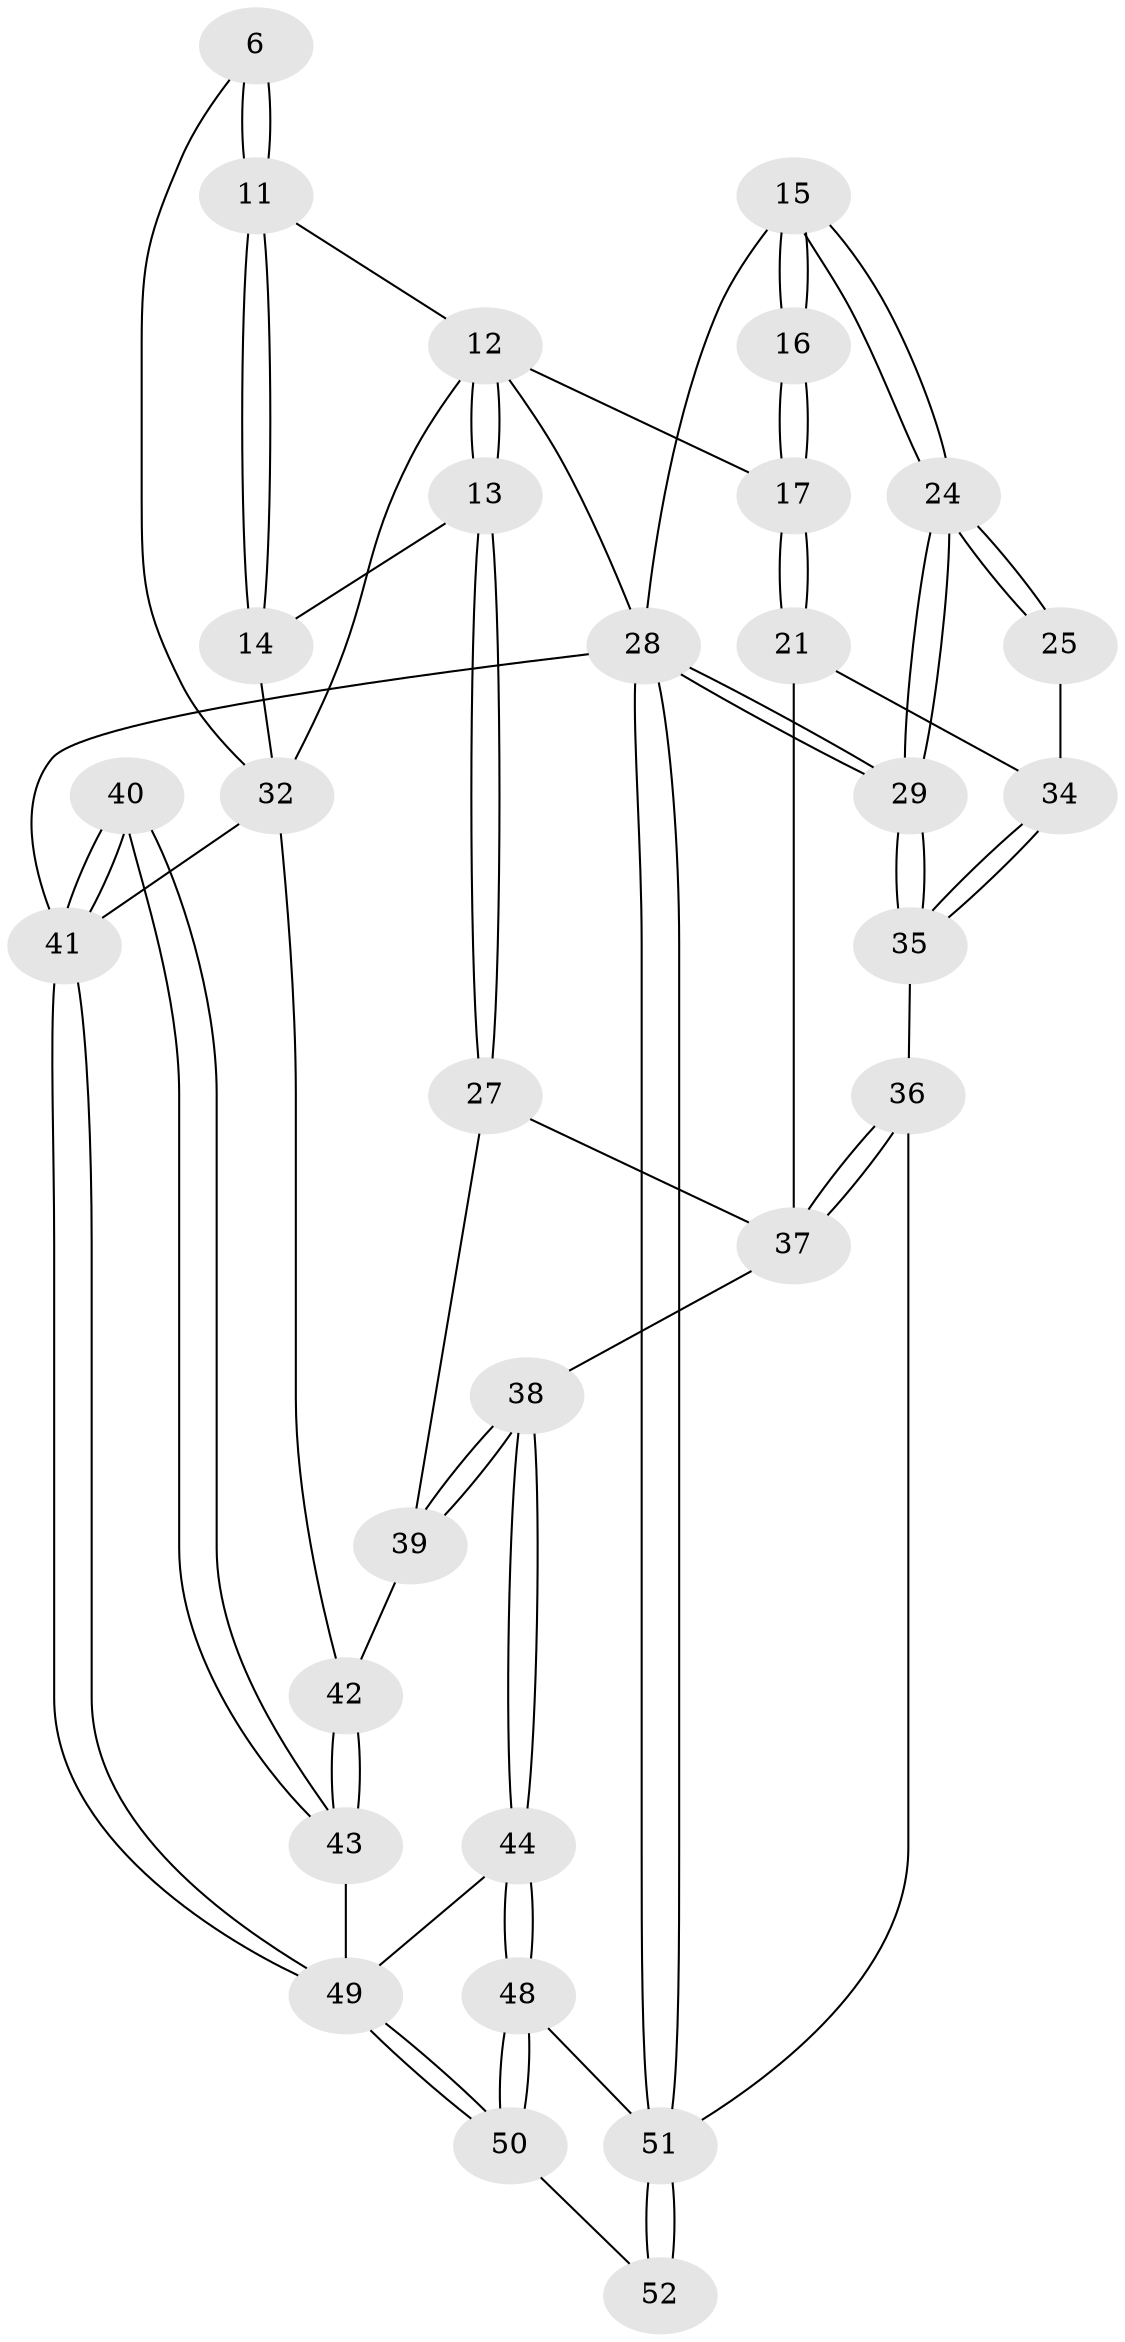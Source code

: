 // original degree distribution, {3: 0.057692307692307696, 4: 0.19230769230769232, 5: 0.5576923076923077, 6: 0.19230769230769232}
// Generated by graph-tools (version 1.1) at 2025/05/03/04/25 22:05:11]
// undirected, 31 vertices, 74 edges
graph export_dot {
graph [start="1"]
  node [color=gray90,style=filled];
  6 [pos="+0.15947855806657885+0.14272124220008212"];
  11 [pos="+0.25601273840683003+0.1564706736789568",super="+2+1"];
  12 [pos="+0.5169505552539605+0.16976007433839985",super="+5"];
  13 [pos="+0.3249880179041546+0.2915069150572922"];
  14 [pos="+0.32491055398514845+0.2914529801967237"];
  15 [pos="+1+0"];
  16 [pos="+0.8420474515646528+0.1165792520634899"];
  17 [pos="+0.6165848989065719+0.2512787688004442"];
  21 [pos="+0.6181660360859687+0.3365700672039292"];
  24 [pos="+1+0.3876404233707199"];
  25 [pos="+0.874153131416651+0.41848739699909104"];
  27 [pos="+0.34065624108804815+0.34850719672346264"];
  28 [pos="+1+1",super="+9"];
  29 [pos="+1+0.8663349359328262"];
  32 [pos="+0.04829915781798518+0.42756911630082367",super="+20+18+8"];
  34 [pos="+0.8178123605718047+0.457885093703428",super="+23"];
  35 [pos="+0.7645339176943311+0.6332128158620774"];
  36 [pos="+0.6166747639427009+0.6481611500101402"];
  37 [pos="+0.5470476324230304+0.5306515780653338",super="+26"];
  38 [pos="+0.3314698941152415+0.5683168698830011"];
  39 [pos="+0.28659018395043767+0.5178567257135237",super="+30"];
  40 [pos="+0+0.6513548070563189"];
  41 [pos="+0+1",super="+10+33"];
  42 [pos="+0.1794421969905008+0.5219753111501952",super="+31"];
  43 [pos="+0.1700533303222752+0.6108680148600796"];
  44 [pos="+0.3107130667106972+0.6563152136208684"];
  48 [pos="+0.4559099669317476+0.7689533659575867"];
  49 [pos="+0.011312662359617896+1",super="+45"];
  50 [pos="+0.12346265486097224+1"];
  51 [pos="+0.8701812654947958+1",super="+46+47"];
  52 [pos="+0.5042899559400885+1"];
  6 -- 11 [weight=2];
  6 -- 11;
  6 -- 32;
  11 -- 14;
  11 -- 14;
  11 -- 12;
  12 -- 13;
  12 -- 13;
  12 -- 17;
  12 -- 32;
  12 -- 28;
  13 -- 14;
  13 -- 27;
  13 -- 27;
  14 -- 32;
  15 -- 16;
  15 -- 16;
  15 -- 24;
  15 -- 24;
  15 -- 28;
  16 -- 17;
  16 -- 17;
  17 -- 21;
  17 -- 21;
  21 -- 34;
  21 -- 37;
  24 -- 25;
  24 -- 25;
  24 -- 29;
  24 -- 29;
  25 -- 34 [weight=2];
  27 -- 37;
  27 -- 39;
  28 -- 29;
  28 -- 29;
  28 -- 51;
  28 -- 51;
  28 -- 41 [weight=2];
  29 -- 35;
  29 -- 35;
  32 -- 41 [weight=3];
  32 -- 42;
  34 -- 35;
  34 -- 35;
  35 -- 36;
  36 -- 37;
  36 -- 37;
  36 -- 51;
  37 -- 38;
  38 -- 39;
  38 -- 39;
  38 -- 44;
  38 -- 44;
  39 -- 42 [weight=2];
  40 -- 41 [weight=2];
  40 -- 41;
  40 -- 43;
  40 -- 43;
  41 -- 49;
  41 -- 49;
  42 -- 43;
  42 -- 43;
  43 -- 49;
  44 -- 48;
  44 -- 48;
  44 -- 49;
  48 -- 50;
  48 -- 50;
  48 -- 51;
  49 -- 50;
  49 -- 50;
  50 -- 52;
  51 -- 52 [weight=2];
  51 -- 52;
}
